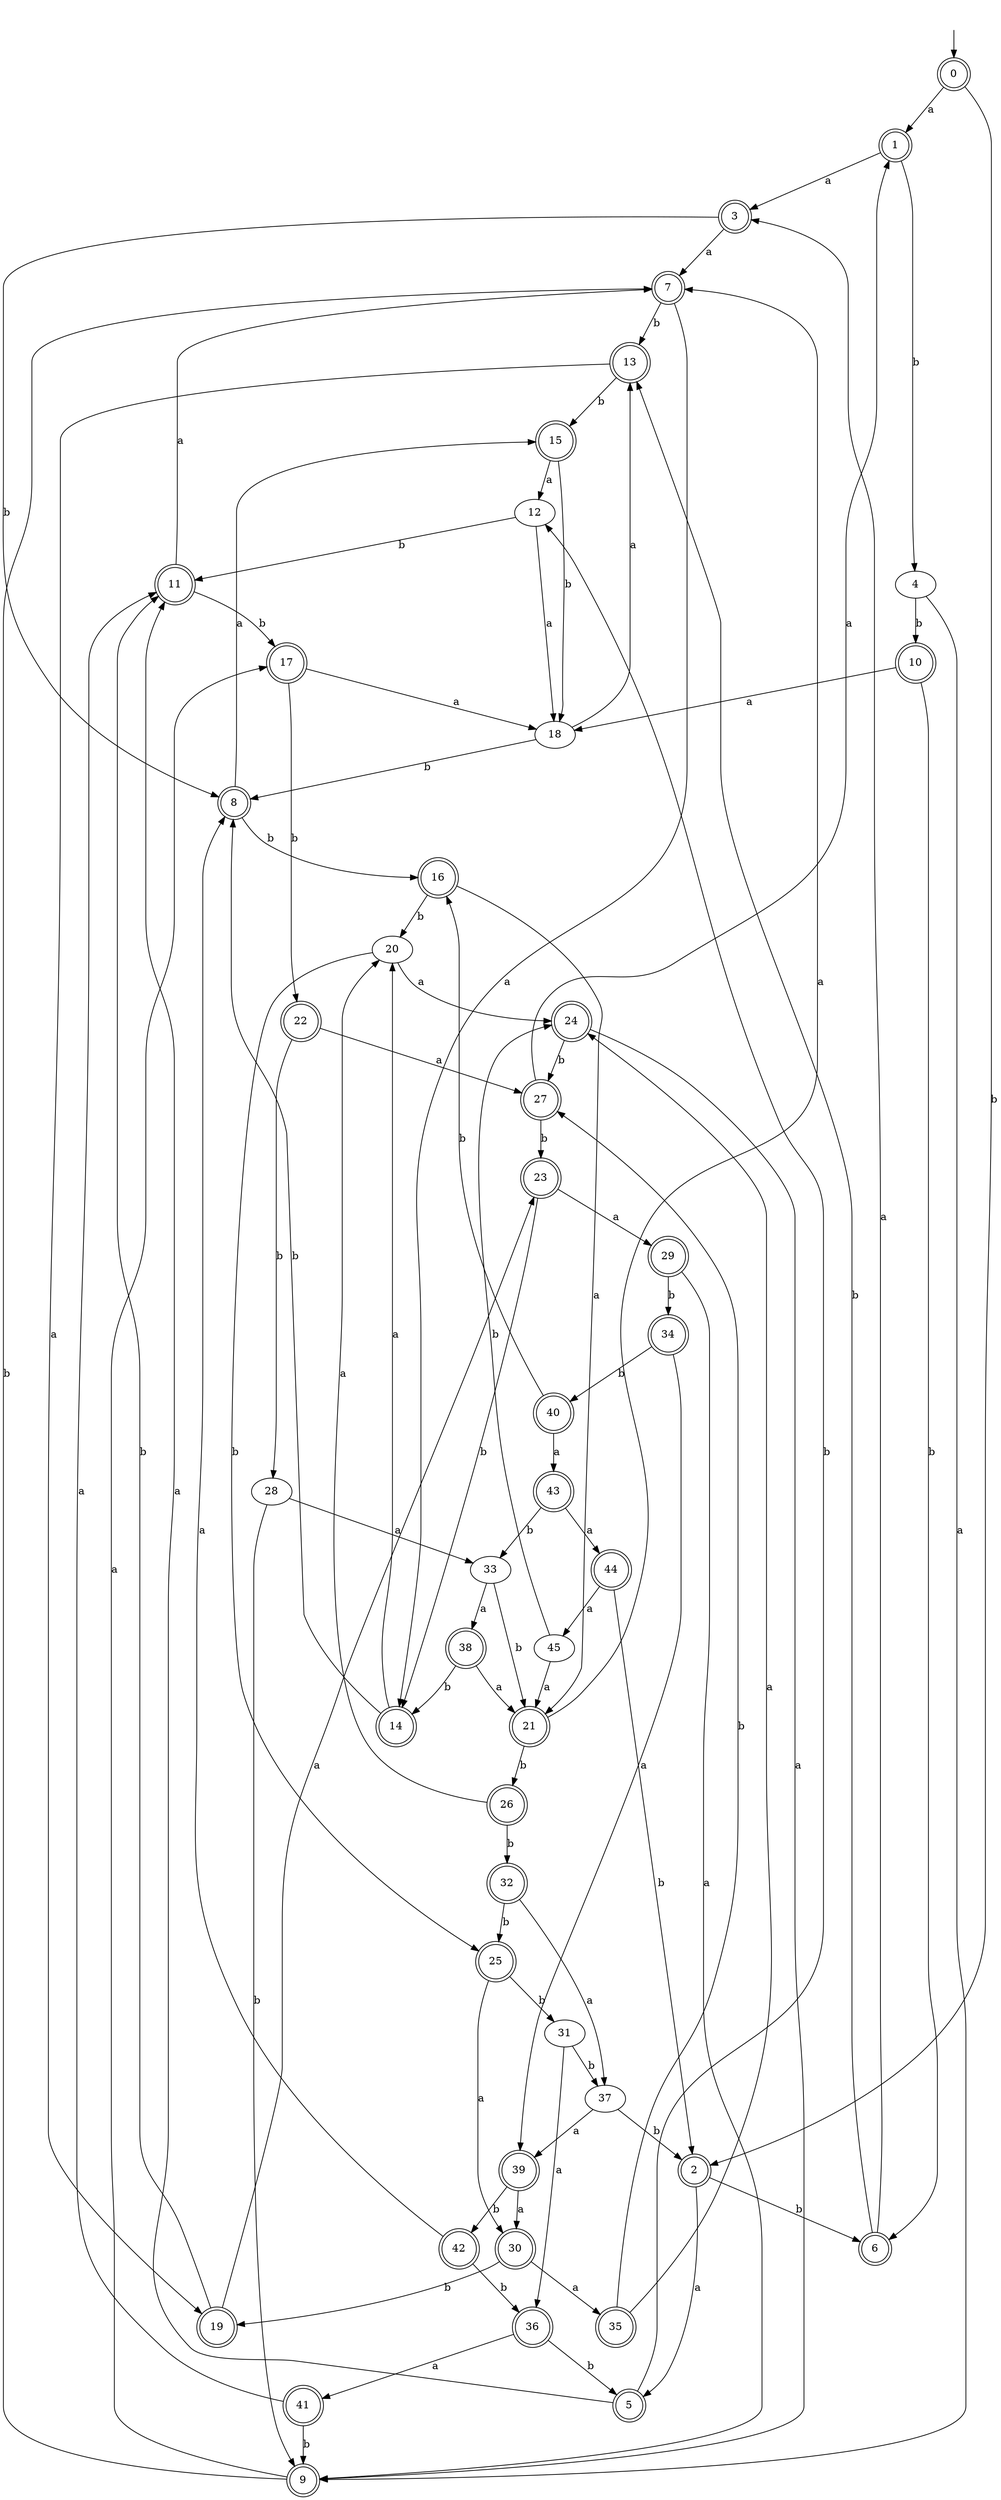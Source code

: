 digraph RandomDFA {
  __start0 [label="", shape=none];
  __start0 -> 0 [label=""];
  0 [shape=circle] [shape=doublecircle]
  0 -> 1 [label="a"]
  0 -> 2 [label="b"]
  1 [shape=doublecircle]
  1 -> 3 [label="a"]
  1 -> 4 [label="b"]
  2 [shape=doublecircle]
  2 -> 5 [label="a"]
  2 -> 6 [label="b"]
  3 [shape=doublecircle]
  3 -> 7 [label="a"]
  3 -> 8 [label="b"]
  4
  4 -> 9 [label="a"]
  4 -> 10 [label="b"]
  5 [shape=doublecircle]
  5 -> 11 [label="a"]
  5 -> 12 [label="b"]
  6 [shape=doublecircle]
  6 -> 3 [label="a"]
  6 -> 13 [label="b"]
  7 [shape=doublecircle]
  7 -> 14 [label="a"]
  7 -> 13 [label="b"]
  8 [shape=doublecircle]
  8 -> 15 [label="a"]
  8 -> 16 [label="b"]
  9 [shape=doublecircle]
  9 -> 17 [label="a"]
  9 -> 7 [label="b"]
  10 [shape=doublecircle]
  10 -> 18 [label="a"]
  10 -> 6 [label="b"]
  11 [shape=doublecircle]
  11 -> 7 [label="a"]
  11 -> 17 [label="b"]
  12
  12 -> 18 [label="a"]
  12 -> 11 [label="b"]
  13 [shape=doublecircle]
  13 -> 19 [label="a"]
  13 -> 15 [label="b"]
  14 [shape=doublecircle]
  14 -> 20 [label="a"]
  14 -> 8 [label="b"]
  15 [shape=doublecircle]
  15 -> 12 [label="a"]
  15 -> 18 [label="b"]
  16 [shape=doublecircle]
  16 -> 21 [label="a"]
  16 -> 20 [label="b"]
  17 [shape=doublecircle]
  17 -> 18 [label="a"]
  17 -> 22 [label="b"]
  18
  18 -> 13 [label="a"]
  18 -> 8 [label="b"]
  19 [shape=doublecircle]
  19 -> 23 [label="a"]
  19 -> 11 [label="b"]
  20
  20 -> 24 [label="a"]
  20 -> 25 [label="b"]
  21 [shape=doublecircle]
  21 -> 7 [label="a"]
  21 -> 26 [label="b"]
  22 [shape=doublecircle]
  22 -> 27 [label="a"]
  22 -> 28 [label="b"]
  23 [shape=doublecircle]
  23 -> 29 [label="a"]
  23 -> 14 [label="b"]
  24 [shape=doublecircle]
  24 -> 9 [label="a"]
  24 -> 27 [label="b"]
  25 [shape=doublecircle]
  25 -> 30 [label="a"]
  25 -> 31 [label="b"]
  26 [shape=doublecircle]
  26 -> 20 [label="a"]
  26 -> 32 [label="b"]
  27 [shape=doublecircle]
  27 -> 1 [label="a"]
  27 -> 23 [label="b"]
  28
  28 -> 33 [label="a"]
  28 -> 9 [label="b"]
  29 [shape=doublecircle]
  29 -> 9 [label="a"]
  29 -> 34 [label="b"]
  30 [shape=doublecircle]
  30 -> 35 [label="a"]
  30 -> 19 [label="b"]
  31
  31 -> 36 [label="a"]
  31 -> 37 [label="b"]
  32 [shape=doublecircle]
  32 -> 37 [label="a"]
  32 -> 25 [label="b"]
  33
  33 -> 38 [label="a"]
  33 -> 21 [label="b"]
  34 [shape=doublecircle]
  34 -> 39 [label="a"]
  34 -> 40 [label="b"]
  35 [shape=doublecircle]
  35 -> 24 [label="a"]
  35 -> 27 [label="b"]
  36 [shape=doublecircle]
  36 -> 41 [label="a"]
  36 -> 5 [label="b"]
  37
  37 -> 39 [label="a"]
  37 -> 2 [label="b"]
  38 [shape=doublecircle]
  38 -> 21 [label="a"]
  38 -> 14 [label="b"]
  39 [shape=doublecircle]
  39 -> 30 [label="a"]
  39 -> 42 [label="b"]
  40 [shape=doublecircle]
  40 -> 43 [label="a"]
  40 -> 16 [label="b"]
  41 [shape=doublecircle]
  41 -> 11 [label="a"]
  41 -> 9 [label="b"]
  42 [shape=doublecircle]
  42 -> 8 [label="a"]
  42 -> 36 [label="b"]
  43 [shape=doublecircle]
  43 -> 44 [label="a"]
  43 -> 33 [label="b"]
  44 [shape=doublecircle]
  44 -> 45 [label="a"]
  44 -> 2 [label="b"]
  45
  45 -> 21 [label="a"]
  45 -> 24 [label="b"]
}
